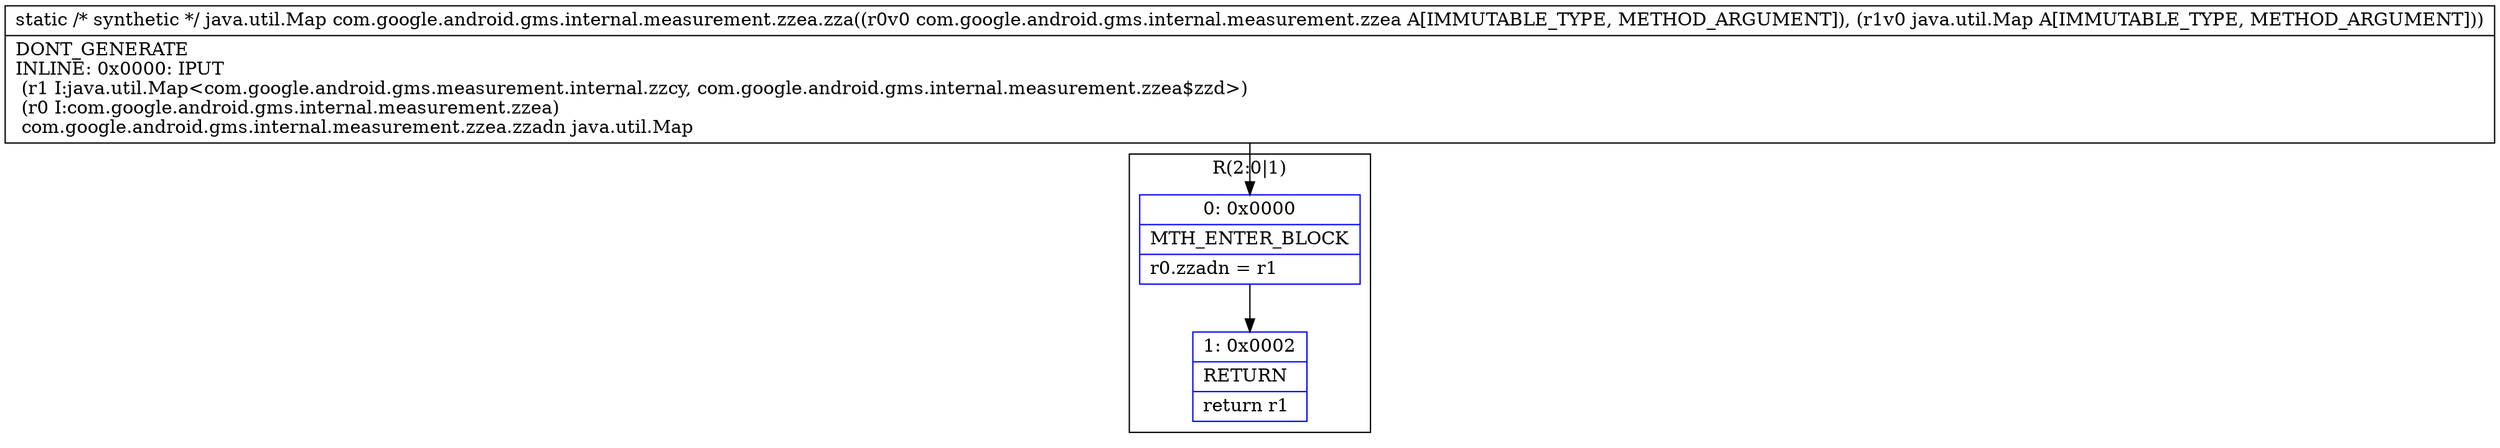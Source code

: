 digraph "CFG forcom.google.android.gms.internal.measurement.zzea.zza(Lcom\/google\/android\/gms\/internal\/measurement\/zzea;Ljava\/util\/Map;)Ljava\/util\/Map;" {
subgraph cluster_Region_1752532266 {
label = "R(2:0|1)";
node [shape=record,color=blue];
Node_0 [shape=record,label="{0\:\ 0x0000|MTH_ENTER_BLOCK\l|r0.zzadn = r1\l}"];
Node_1 [shape=record,label="{1\:\ 0x0002|RETURN\l|return r1\l}"];
}
MethodNode[shape=record,label="{static \/* synthetic *\/ java.util.Map com.google.android.gms.internal.measurement.zzea.zza((r0v0 com.google.android.gms.internal.measurement.zzea A[IMMUTABLE_TYPE, METHOD_ARGUMENT]), (r1v0 java.util.Map A[IMMUTABLE_TYPE, METHOD_ARGUMENT]))  | DONT_GENERATE\lINLINE: 0x0000: IPUT  \l  (r1 I:java.util.Map\<com.google.android.gms.measurement.internal.zzcy, com.google.android.gms.internal.measurement.zzea$zzd\>)\l  (r0 I:com.google.android.gms.internal.measurement.zzea)\l com.google.android.gms.internal.measurement.zzea.zzadn java.util.Map\l}"];
MethodNode -> Node_0;
Node_0 -> Node_1;
}

